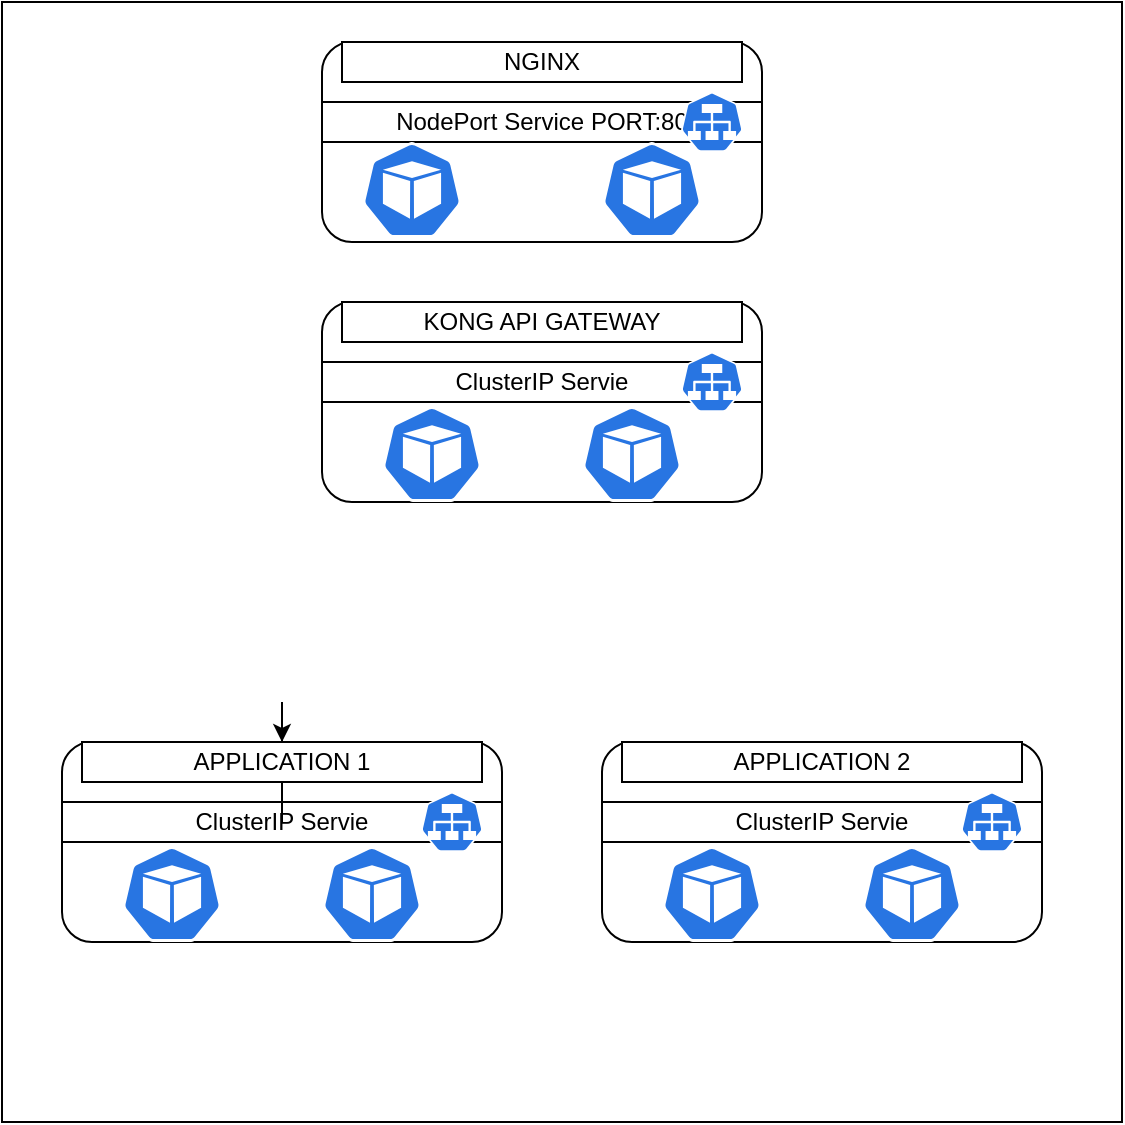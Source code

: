<mxfile version="17.0.0" type="github">
  <diagram id="fodR142t3LQC5FbwyXNy" name="Page-1">
    <mxGraphModel dx="1422" dy="796" grid="1" gridSize="10" guides="1" tooltips="1" connect="1" arrows="1" fold="1" page="1" pageScale="1" pageWidth="850" pageHeight="1100" math="0" shadow="0">
      <root>
        <mxCell id="0" />
        <mxCell id="1" parent="0" />
        <mxCell id="t08y1QO3zHGYFeZgEVLe-1" value="" style="whiteSpace=wrap;html=1;aspect=fixed;" vertex="1" parent="1">
          <mxGeometry x="70" y="180" width="560" height="560" as="geometry" />
        </mxCell>
        <mxCell id="t08y1QO3zHGYFeZgEVLe-2" value="" style="rounded=1;whiteSpace=wrap;html=1;" vertex="1" parent="1">
          <mxGeometry x="230" y="200" width="220" height="100" as="geometry" />
        </mxCell>
        <mxCell id="t08y1QO3zHGYFeZgEVLe-3" value="NodePort Service PORT:80" style="rounded=0;whiteSpace=wrap;html=1;" vertex="1" parent="1">
          <mxGeometry x="230" y="230" width="220" height="20" as="geometry" />
        </mxCell>
        <mxCell id="t08y1QO3zHGYFeZgEVLe-4" value="" style="sketch=0;html=1;dashed=0;whitespace=wrap;fillColor=#2875E2;strokeColor=#ffffff;points=[[0.005,0.63,0],[0.1,0.2,0],[0.9,0.2,0],[0.5,0,0],[0.995,0.63,0],[0.72,0.99,0],[0.5,1,0],[0.28,0.99,0]];shape=mxgraph.kubernetes.icon;prIcon=pod" vertex="1" parent="1">
          <mxGeometry x="250" y="250" width="50" height="48" as="geometry" />
        </mxCell>
        <mxCell id="t08y1QO3zHGYFeZgEVLe-5" value="" style="sketch=0;html=1;dashed=0;whitespace=wrap;fillColor=#2875E2;strokeColor=#ffffff;points=[[0.005,0.63,0],[0.1,0.2,0],[0.9,0.2,0],[0.5,0,0],[0.995,0.63,0],[0.72,0.99,0],[0.5,1,0],[0.28,0.99,0]];shape=mxgraph.kubernetes.icon;prIcon=pod" vertex="1" parent="1">
          <mxGeometry x="370" y="250" width="50" height="48" as="geometry" />
        </mxCell>
        <mxCell id="t08y1QO3zHGYFeZgEVLe-6" value="" style="rounded=1;whiteSpace=wrap;html=1;" vertex="1" parent="1">
          <mxGeometry x="230" y="330" width="220" height="100" as="geometry" />
        </mxCell>
        <mxCell id="t08y1QO3zHGYFeZgEVLe-7" value="ClusterIP Servie" style="rounded=0;whiteSpace=wrap;html=1;" vertex="1" parent="1">
          <mxGeometry x="230" y="360" width="220" height="20" as="geometry" />
        </mxCell>
        <mxCell id="t08y1QO3zHGYFeZgEVLe-8" value="" style="sketch=0;html=1;dashed=0;whitespace=wrap;fillColor=#2875E2;strokeColor=#ffffff;points=[[0.005,0.63,0],[0.1,0.2,0],[0.9,0.2,0],[0.5,0,0],[0.995,0.63,0],[0.72,0.99,0],[0.5,1,0],[0.28,0.99,0]];shape=mxgraph.kubernetes.icon;prIcon=pod" vertex="1" parent="1">
          <mxGeometry x="260" y="382" width="50" height="48" as="geometry" />
        </mxCell>
        <mxCell id="t08y1QO3zHGYFeZgEVLe-9" value="" style="sketch=0;html=1;dashed=0;whitespace=wrap;fillColor=#2875E2;strokeColor=#ffffff;points=[[0.005,0.63,0],[0.1,0.2,0],[0.9,0.2,0],[0.5,0,0],[0.995,0.63,0],[0.72,0.99,0],[0.5,1,0],[0.28,0.99,0]];shape=mxgraph.kubernetes.icon;prIcon=pod" vertex="1" parent="1">
          <mxGeometry x="360" y="382" width="50" height="48" as="geometry" />
        </mxCell>
        <mxCell id="t08y1QO3zHGYFeZgEVLe-10" value="NGINX" style="rounded=0;whiteSpace=wrap;html=1;" vertex="1" parent="1">
          <mxGeometry x="240" y="200" width="200" height="20" as="geometry" />
        </mxCell>
        <mxCell id="t08y1QO3zHGYFeZgEVLe-11" value="KONG API GATEWAY" style="rounded=0;whiteSpace=wrap;html=1;" vertex="1" parent="1">
          <mxGeometry x="240" y="330" width="200" height="20" as="geometry" />
        </mxCell>
        <mxCell id="t08y1QO3zHGYFeZgEVLe-22" value="" style="sketch=0;html=1;dashed=0;whitespace=wrap;fillColor=#2875E2;strokeColor=#ffffff;points=[[0.005,0.63,0],[0.1,0.2,0],[0.9,0.2,0],[0.5,0,0],[0.995,0.63,0],[0.72,0.99,0],[0.5,1,0],[0.28,0.99,0]];shape=mxgraph.kubernetes.icon;prIcon=svc" vertex="1" parent="1">
          <mxGeometry x="400" y="355" width="50" height="30" as="geometry" />
        </mxCell>
        <mxCell id="t08y1QO3zHGYFeZgEVLe-23" value="" style="sketch=0;html=1;dashed=0;whitespace=wrap;fillColor=#2875E2;strokeColor=#ffffff;points=[[0.005,0.63,0],[0.1,0.2,0],[0.9,0.2,0],[0.5,0,0],[0.995,0.63,0],[0.72,0.99,0],[0.5,1,0],[0.28,0.99,0]];shape=mxgraph.kubernetes.icon;prIcon=svc" vertex="1" parent="1">
          <mxGeometry x="400" y="225" width="50" height="30" as="geometry" />
        </mxCell>
        <mxCell id="t08y1QO3zHGYFeZgEVLe-26" value="" style="group" vertex="1" connectable="0" parent="1">
          <mxGeometry x="100" y="550" width="220" height="100" as="geometry" />
        </mxCell>
        <mxCell id="t08y1QO3zHGYFeZgEVLe-12" value="" style="rounded=1;whiteSpace=wrap;html=1;" vertex="1" parent="t08y1QO3zHGYFeZgEVLe-26">
          <mxGeometry width="220" height="100" as="geometry" />
        </mxCell>
        <mxCell id="t08y1QO3zHGYFeZgEVLe-13" value="ClusterIP Servie" style="rounded=0;whiteSpace=wrap;html=1;" vertex="1" parent="t08y1QO3zHGYFeZgEVLe-26">
          <mxGeometry y="30" width="220" height="20" as="geometry" />
        </mxCell>
        <mxCell id="t08y1QO3zHGYFeZgEVLe-14" value="" style="sketch=0;html=1;dashed=0;whitespace=wrap;fillColor=#2875E2;strokeColor=#ffffff;points=[[0.005,0.63,0],[0.1,0.2,0],[0.9,0.2,0],[0.5,0,0],[0.995,0.63,0],[0.72,0.99,0],[0.5,1,0],[0.28,0.99,0]];shape=mxgraph.kubernetes.icon;prIcon=pod" vertex="1" parent="t08y1QO3zHGYFeZgEVLe-26">
          <mxGeometry x="30" y="52" width="50" height="48" as="geometry" />
        </mxCell>
        <mxCell id="t08y1QO3zHGYFeZgEVLe-15" value="" style="sketch=0;html=1;dashed=0;whitespace=wrap;fillColor=#2875E2;strokeColor=#ffffff;points=[[0.005,0.63,0],[0.1,0.2,0],[0.9,0.2,0],[0.5,0,0],[0.995,0.63,0],[0.72,0.99,0],[0.5,1,0],[0.28,0.99,0]];shape=mxgraph.kubernetes.icon;prIcon=pod" vertex="1" parent="t08y1QO3zHGYFeZgEVLe-26">
          <mxGeometry x="130" y="52" width="50" height="48" as="geometry" />
        </mxCell>
        <mxCell id="t08y1QO3zHGYFeZgEVLe-28" style="edgeStyle=orthogonalEdgeStyle;rounded=0;orthogonalLoop=1;jettySize=auto;html=1;exitX=0.5;exitY=1;exitDx=0;exitDy=0;" edge="1" parent="t08y1QO3zHGYFeZgEVLe-26" source="t08y1QO3zHGYFeZgEVLe-16" target="t08y1QO3zHGYFeZgEVLe-12">
          <mxGeometry relative="1" as="geometry" />
        </mxCell>
        <mxCell id="t08y1QO3zHGYFeZgEVLe-16" value="APPLICATION 1" style="rounded=0;whiteSpace=wrap;html=1;" vertex="1" parent="t08y1QO3zHGYFeZgEVLe-26">
          <mxGeometry x="10" width="200" height="20" as="geometry" />
        </mxCell>
        <mxCell id="t08y1QO3zHGYFeZgEVLe-24" value="" style="sketch=0;html=1;dashed=0;whitespace=wrap;fillColor=#2875E2;strokeColor=#ffffff;points=[[0.005,0.63,0],[0.1,0.2,0],[0.9,0.2,0],[0.5,0,0],[0.995,0.63,0],[0.72,0.99,0],[0.5,1,0],[0.28,0.99,0]];shape=mxgraph.kubernetes.icon;prIcon=svc" vertex="1" parent="t08y1QO3zHGYFeZgEVLe-26">
          <mxGeometry x="170" y="25" width="50" height="30" as="geometry" />
        </mxCell>
        <mxCell id="t08y1QO3zHGYFeZgEVLe-27" value="" style="group" vertex="1" connectable="0" parent="1">
          <mxGeometry x="370" y="550" width="220" height="100" as="geometry" />
        </mxCell>
        <mxCell id="t08y1QO3zHGYFeZgEVLe-17" value="" style="rounded=1;whiteSpace=wrap;html=1;" vertex="1" parent="t08y1QO3zHGYFeZgEVLe-27">
          <mxGeometry width="220" height="100" as="geometry" />
        </mxCell>
        <mxCell id="t08y1QO3zHGYFeZgEVLe-18" value="ClusterIP Servie" style="rounded=0;whiteSpace=wrap;html=1;" vertex="1" parent="t08y1QO3zHGYFeZgEVLe-27">
          <mxGeometry y="30" width="220" height="20" as="geometry" />
        </mxCell>
        <mxCell id="t08y1QO3zHGYFeZgEVLe-19" value="" style="sketch=0;html=1;dashed=0;whitespace=wrap;fillColor=#2875E2;strokeColor=#ffffff;points=[[0.005,0.63,0],[0.1,0.2,0],[0.9,0.2,0],[0.5,0,0],[0.995,0.63,0],[0.72,0.99,0],[0.5,1,0],[0.28,0.99,0]];shape=mxgraph.kubernetes.icon;prIcon=pod" vertex="1" parent="t08y1QO3zHGYFeZgEVLe-27">
          <mxGeometry x="30" y="52" width="50" height="48" as="geometry" />
        </mxCell>
        <mxCell id="t08y1QO3zHGYFeZgEVLe-20" value="" style="sketch=0;html=1;dashed=0;whitespace=wrap;fillColor=#2875E2;strokeColor=#ffffff;points=[[0.005,0.63,0],[0.1,0.2,0],[0.9,0.2,0],[0.5,0,0],[0.995,0.63,0],[0.72,0.99,0],[0.5,1,0],[0.28,0.99,0]];shape=mxgraph.kubernetes.icon;prIcon=pod" vertex="1" parent="t08y1QO3zHGYFeZgEVLe-27">
          <mxGeometry x="130" y="52" width="50" height="48" as="geometry" />
        </mxCell>
        <mxCell id="t08y1QO3zHGYFeZgEVLe-21" value="APPLICATION 2" style="rounded=0;whiteSpace=wrap;html=1;" vertex="1" parent="t08y1QO3zHGYFeZgEVLe-27">
          <mxGeometry x="10" width="200" height="20" as="geometry" />
        </mxCell>
        <mxCell id="t08y1QO3zHGYFeZgEVLe-25" value="" style="sketch=0;html=1;dashed=0;whitespace=wrap;fillColor=#2875E2;strokeColor=#ffffff;points=[[0.005,0.63,0],[0.1,0.2,0],[0.9,0.2,0],[0.5,0,0],[0.995,0.63,0],[0.72,0.99,0],[0.5,1,0],[0.28,0.99,0]];shape=mxgraph.kubernetes.icon;prIcon=svc" vertex="1" parent="t08y1QO3zHGYFeZgEVLe-27">
          <mxGeometry x="170" y="25" width="50" height="30" as="geometry" />
        </mxCell>
      </root>
    </mxGraphModel>
  </diagram>
</mxfile>
